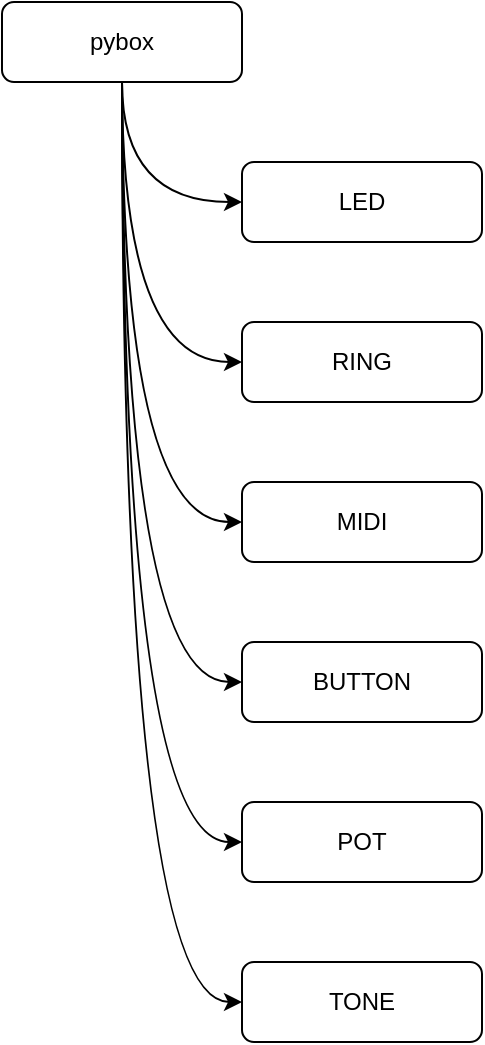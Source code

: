 <mxfile version="20.8.16" type="device"><diagram name="Pagina-1" id="9u5r_r6unhbvmC9-WMik"><mxGraphModel dx="1434" dy="878" grid="1" gridSize="10" guides="1" tooltips="1" connect="1" arrows="1" fold="1" page="1" pageScale="1" pageWidth="827" pageHeight="1169" math="0" shadow="0"><root><mxCell id="0"/><mxCell id="1" parent="0"/><mxCell id="AX56SU_NtKK9S_bxxpO9-4" style="edgeStyle=orthogonalEdgeStyle;rounded=0;orthogonalLoop=1;jettySize=auto;html=1;entryX=0;entryY=0.5;entryDx=0;entryDy=0;elbow=vertical;curved=1;" edge="1" parent="1" source="AX56SU_NtKK9S_bxxpO9-1" target="AX56SU_NtKK9S_bxxpO9-3"><mxGeometry relative="1" as="geometry"/></mxCell><mxCell id="AX56SU_NtKK9S_bxxpO9-6" style="edgeStyle=orthogonalEdgeStyle;curved=1;rounded=0;orthogonalLoop=1;jettySize=auto;html=1;entryX=0;entryY=0.5;entryDx=0;entryDy=0;elbow=vertical;" edge="1" parent="1" source="AX56SU_NtKK9S_bxxpO9-1" target="AX56SU_NtKK9S_bxxpO9-5"><mxGeometry relative="1" as="geometry"/></mxCell><mxCell id="AX56SU_NtKK9S_bxxpO9-11" style="edgeStyle=orthogonalEdgeStyle;curved=1;rounded=0;orthogonalLoop=1;jettySize=auto;html=1;entryX=0;entryY=0.5;entryDx=0;entryDy=0;elbow=vertical;" edge="1" parent="1" source="AX56SU_NtKK9S_bxxpO9-1" target="AX56SU_NtKK9S_bxxpO9-8"><mxGeometry relative="1" as="geometry"/></mxCell><mxCell id="AX56SU_NtKK9S_bxxpO9-12" style="edgeStyle=orthogonalEdgeStyle;curved=1;rounded=0;orthogonalLoop=1;jettySize=auto;html=1;entryX=0;entryY=0.5;entryDx=0;entryDy=0;elbow=vertical;" edge="1" parent="1" source="AX56SU_NtKK9S_bxxpO9-1" target="AX56SU_NtKK9S_bxxpO9-7"><mxGeometry relative="1" as="geometry"/></mxCell><mxCell id="AX56SU_NtKK9S_bxxpO9-13" style="edgeStyle=orthogonalEdgeStyle;curved=1;rounded=0;orthogonalLoop=1;jettySize=auto;html=1;entryX=0;entryY=0.5;entryDx=0;entryDy=0;elbow=vertical;" edge="1" parent="1" source="AX56SU_NtKK9S_bxxpO9-1" target="AX56SU_NtKK9S_bxxpO9-9"><mxGeometry relative="1" as="geometry"/></mxCell><mxCell id="AX56SU_NtKK9S_bxxpO9-14" style="edgeStyle=orthogonalEdgeStyle;curved=1;rounded=0;orthogonalLoop=1;jettySize=auto;html=1;entryX=0;entryY=0.5;entryDx=0;entryDy=0;elbow=vertical;" edge="1" parent="1" source="AX56SU_NtKK9S_bxxpO9-1" target="AX56SU_NtKK9S_bxxpO9-10"><mxGeometry relative="1" as="geometry"/></mxCell><mxCell id="AX56SU_NtKK9S_bxxpO9-1" value="pybox" style="rounded=1;whiteSpace=wrap;html=1;" vertex="1" parent="1"><mxGeometry x="80" y="40" width="120" height="40" as="geometry"/></mxCell><mxCell id="AX56SU_NtKK9S_bxxpO9-2" style="edgeStyle=orthogonalEdgeStyle;rounded=0;orthogonalLoop=1;jettySize=auto;html=1;exitX=0.5;exitY=1;exitDx=0;exitDy=0;" edge="1" parent="1" source="AX56SU_NtKK9S_bxxpO9-1" target="AX56SU_NtKK9S_bxxpO9-1"><mxGeometry relative="1" as="geometry"/></mxCell><mxCell id="AX56SU_NtKK9S_bxxpO9-3" value="LED" style="rounded=1;whiteSpace=wrap;html=1;" vertex="1" parent="1"><mxGeometry x="200" y="120" width="120" height="40" as="geometry"/></mxCell><mxCell id="AX56SU_NtKK9S_bxxpO9-5" value="RING" style="rounded=1;whiteSpace=wrap;html=1;" vertex="1" parent="1"><mxGeometry x="200" y="200" width="120" height="40" as="geometry"/></mxCell><mxCell id="AX56SU_NtKK9S_bxxpO9-7" value="MIDI" style="rounded=1;whiteSpace=wrap;html=1;" vertex="1" parent="1"><mxGeometry x="200" y="280" width="120" height="40" as="geometry"/></mxCell><mxCell id="AX56SU_NtKK9S_bxxpO9-8" value="BUTTON" style="rounded=1;whiteSpace=wrap;html=1;" vertex="1" parent="1"><mxGeometry x="200" y="360" width="120" height="40" as="geometry"/></mxCell><mxCell id="AX56SU_NtKK9S_bxxpO9-9" value="POT" style="rounded=1;whiteSpace=wrap;html=1;" vertex="1" parent="1"><mxGeometry x="200" y="440" width="120" height="40" as="geometry"/></mxCell><mxCell id="AX56SU_NtKK9S_bxxpO9-10" value="TONE" style="rounded=1;whiteSpace=wrap;html=1;" vertex="1" parent="1"><mxGeometry x="200" y="520" width="120" height="40" as="geometry"/></mxCell></root></mxGraphModel></diagram></mxfile>